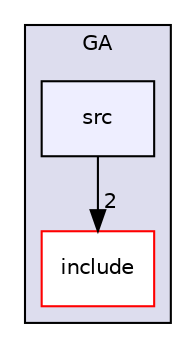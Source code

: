 digraph "NANA/modules/GA/src" {
  compound=true
  node [ fontsize="10", fontname="Helvetica"];
  edge [ labelfontsize="10", labelfontname="Helvetica"];
  subgraph clusterdir_59adbde5762d97ad75527641e5709f5d {
    graph [ bgcolor="#ddddee", pencolor="black", label="GA" fontname="Helvetica", fontsize="10", URL="dir_59adbde5762d97ad75527641e5709f5d.html"]
  dir_eee36098850f0dea61ca0103caf017e2 [shape=box label="include" fillcolor="white" style="filled" color="red" URL="dir_eee36098850f0dea61ca0103caf017e2.html"];
  dir_bfbfa4704f04e15011c671f8d0703f07 [shape=box, label="src", style="filled", fillcolor="#eeeeff", pencolor="black", URL="dir_bfbfa4704f04e15011c671f8d0703f07.html"];
  }
  dir_bfbfa4704f04e15011c671f8d0703f07->dir_eee36098850f0dea61ca0103caf017e2 [headlabel="2", labeldistance=1.5 headhref="dir_000015_000013.html"];
}
